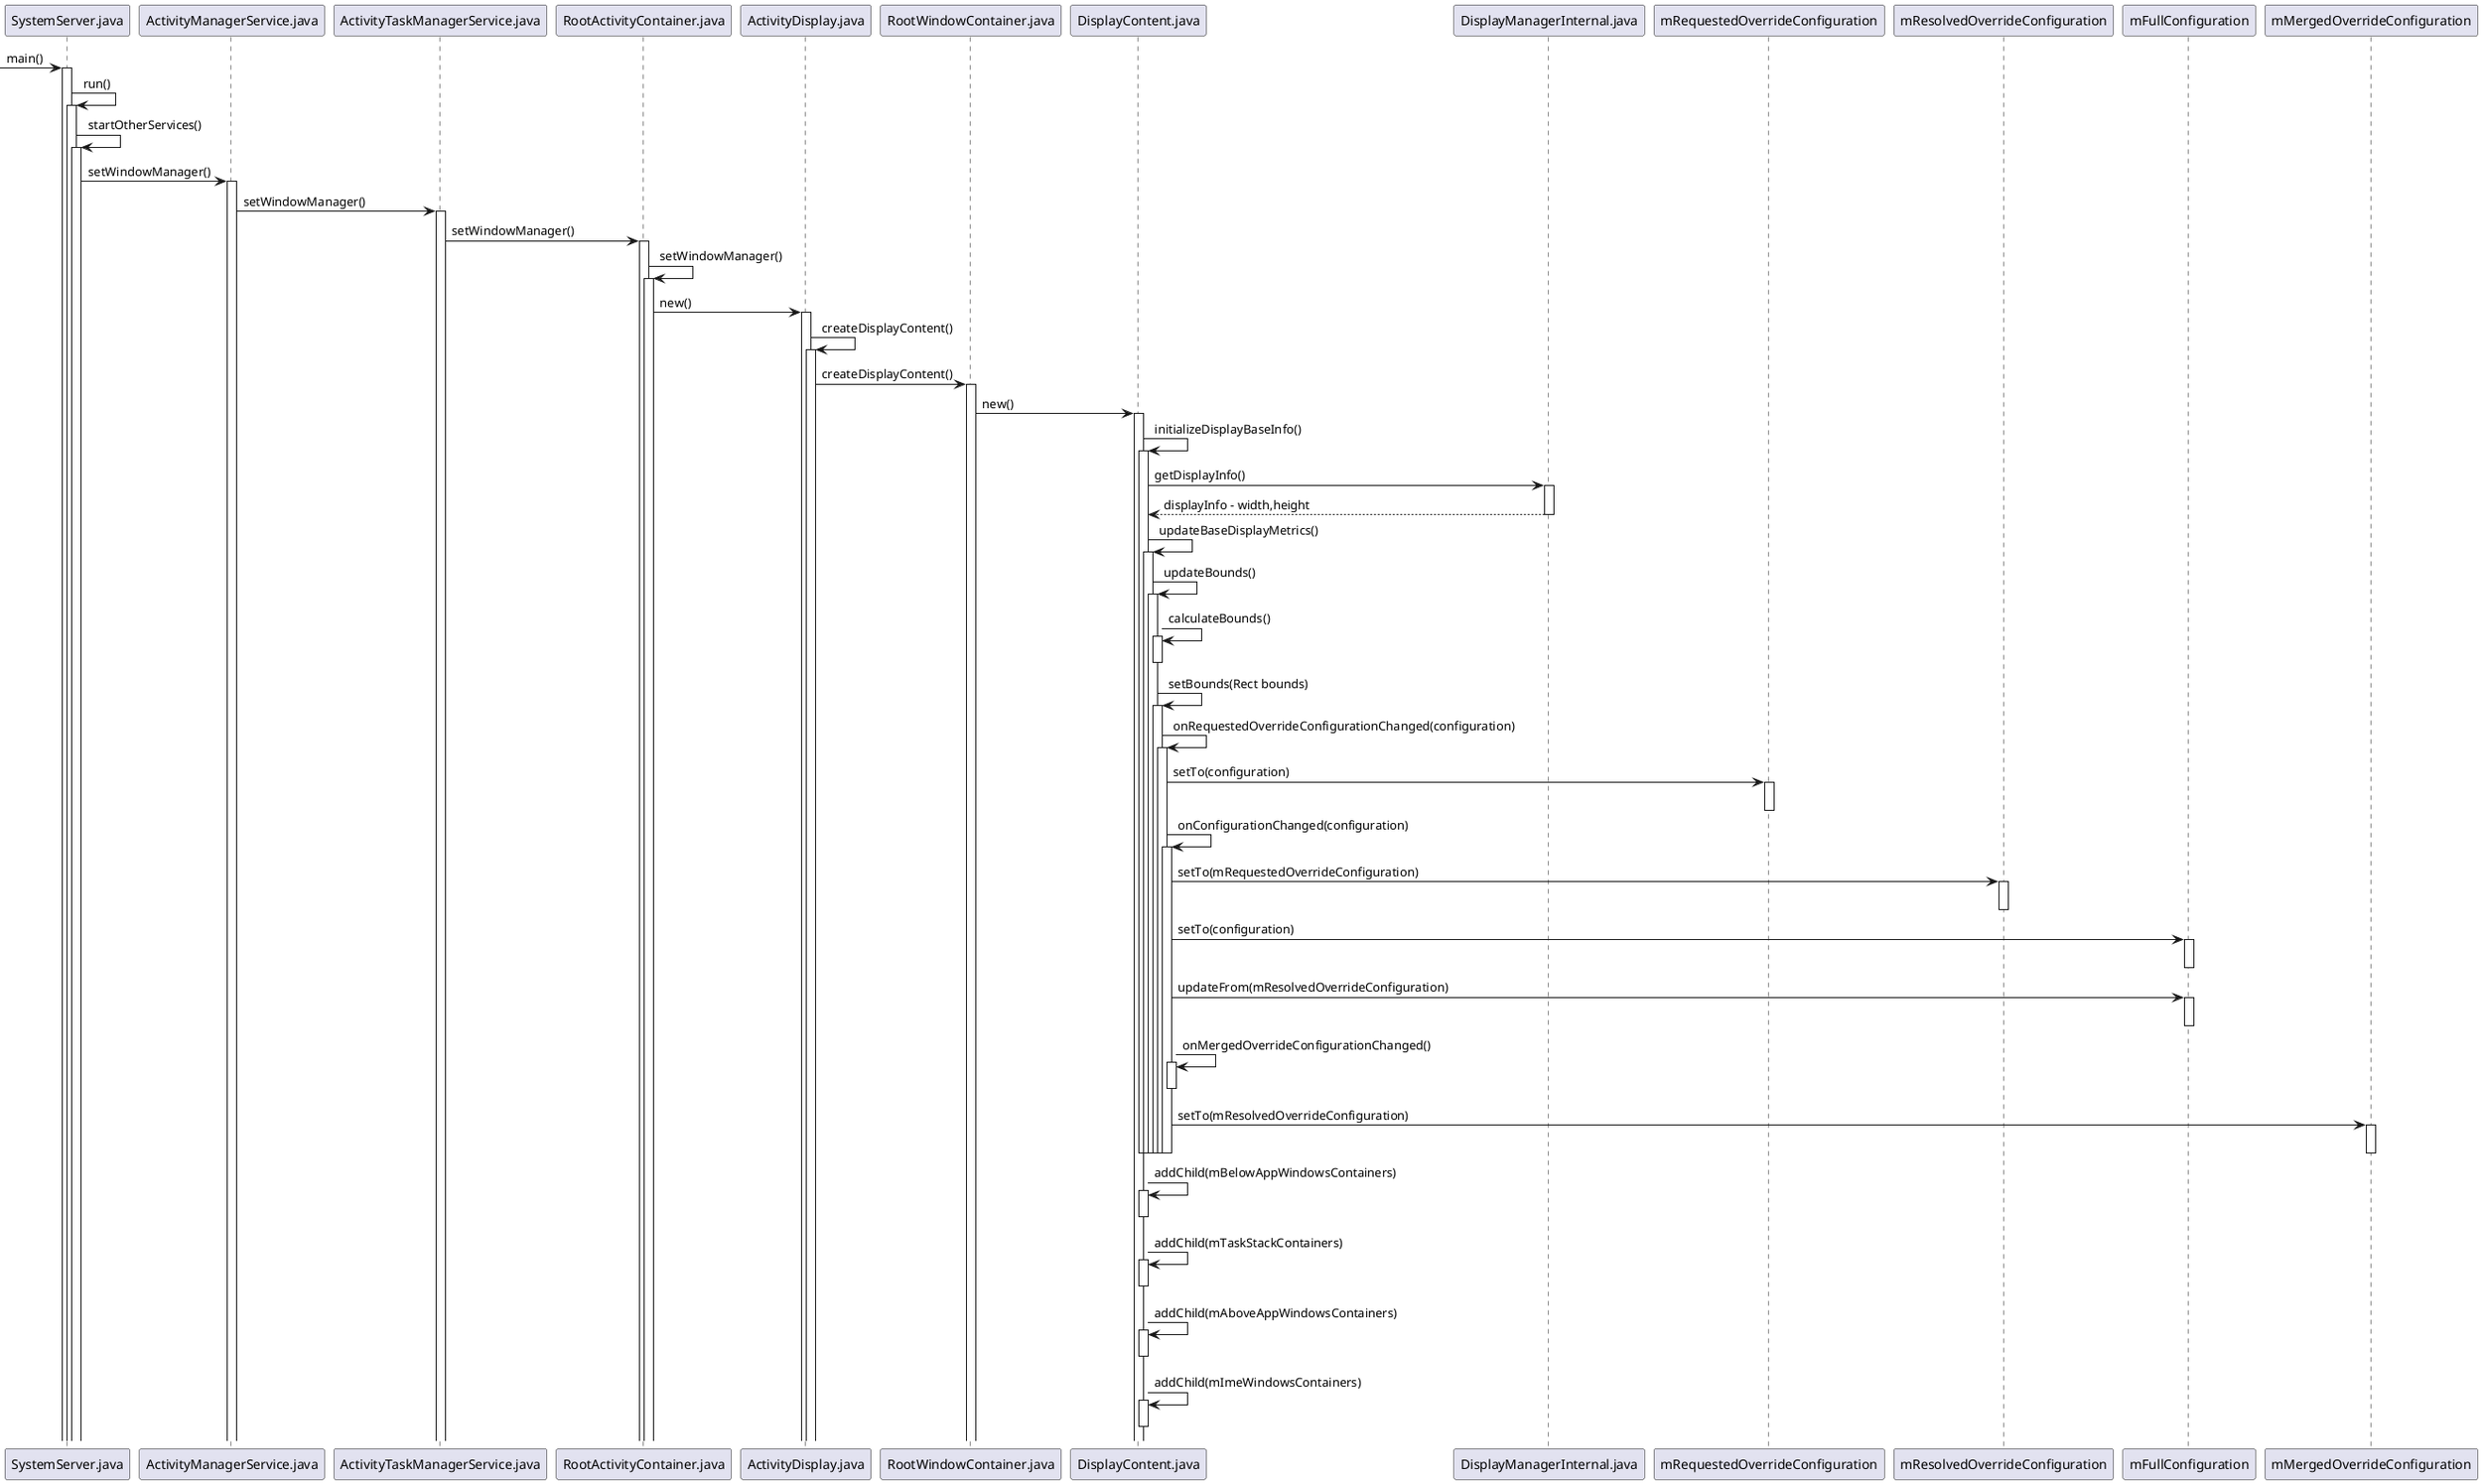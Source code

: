 @startuml
'https://plantuml.com/sequence-diagram

-> SystemServer.java: main()
activate SystemServer.java
SystemServer.java -> SystemServer.java: run()
activate SystemServer.java
SystemServer.java -> SystemServer.java: startOtherServices()
activate SystemServer.java
SystemServer.java -> ActivityManagerService.java: setWindowManager()
activate ActivityManagerService.java
ActivityManagerService.java -> ActivityTaskManagerService.java: setWindowManager()
activate ActivityTaskManagerService.java
ActivityTaskManagerService.java -> RootActivityContainer.java: setWindowManager()
activate RootActivityContainer.java
RootActivityContainer.java -> RootActivityContainer.java: setWindowManager()
activate RootActivityContainer.java
RootActivityContainer.java -> ActivityDisplay.java: new()
activate ActivityDisplay.java
ActivityDisplay.java -> ActivityDisplay.java: createDisplayContent()
activate ActivityDisplay.java
ActivityDisplay.java -> RootWindowContainer.java: createDisplayContent()
activate RootWindowContainer.java
RootWindowContainer.java -> DisplayContent.java: new()
activate DisplayContent.java
DisplayContent.java -> DisplayContent.java: initializeDisplayBaseInfo()
activate DisplayContent.java
DisplayContent.java -> DisplayManagerInternal.java: getDisplayInfo()
activate DisplayManagerInternal.java
DisplayManagerInternal.java --> DisplayContent.java: displayInfo - width,height
deactivate DisplayManagerInternal.java

DisplayContent.java -> DisplayContent.java: updateBaseDisplayMetrics()
activate DisplayContent.java
DisplayContent.java -> DisplayContent.java: updateBounds()
activate DisplayContent.java
DisplayContent.java -> DisplayContent.java: calculateBounds()
activate DisplayContent.java
deactivate DisplayContent.java
DisplayContent.java -> DisplayContent.java: setBounds(Rect bounds)
activate DisplayContent.java
DisplayContent.java -> DisplayContent.java: onRequestedOverrideConfigurationChanged(configuration)
activate DisplayContent.java

DisplayContent.java -> mRequestedOverrideConfiguration:setTo(configuration)
activate mRequestedOverrideConfiguration
deactivate mRequestedOverrideConfiguration

DisplayContent.java -> DisplayContent.java:onConfigurationChanged(configuration)
activate DisplayContent.java
DisplayContent.java -> mResolvedOverrideConfiguration:setTo(mRequestedOverrideConfiguration)
activate mResolvedOverrideConfiguration
deactivate mResolvedOverrideConfiguration
DisplayContent.java -> mFullConfiguration:setTo(configuration)
activate mFullConfiguration
deactivate mFullConfiguration
DisplayContent.java -> mFullConfiguration:updateFrom(mResolvedOverrideConfiguration)
activate mFullConfiguration
deactivate mFullConfiguration
DisplayContent.java -> DisplayContent.java:onMergedOverrideConfigurationChanged()
activate DisplayContent.java
deactivate DisplayContent.java
DisplayContent.java -> mMergedOverrideConfiguration:setTo(mResolvedOverrideConfiguration)
activate mMergedOverrideConfiguration
deactivate mMergedOverrideConfiguration

deactivate DisplayContent.java
deactivate DisplayContent.java
deactivate DisplayContent.java
deactivate DisplayContent.java
deactivate DisplayContent.java
deactivate DisplayContent.java

DisplayContent.java -> DisplayContent.java:addChild(mBelowAppWindowsContainers)
activate DisplayContent.java
deactivate DisplayContent.java
DisplayContent.java -> DisplayContent.java:addChild(mTaskStackContainers)
activate DisplayContent.java
deactivate DisplayContent.java
DisplayContent.java -> DisplayContent.java:addChild(mAboveAppWindowsContainers)
activate DisplayContent.java
deactivate DisplayContent.java
DisplayContent.java -> DisplayContent.java:addChild(mImeWindowsContainers)
activate DisplayContent.java
deactivate DisplayContent.java



@enduml